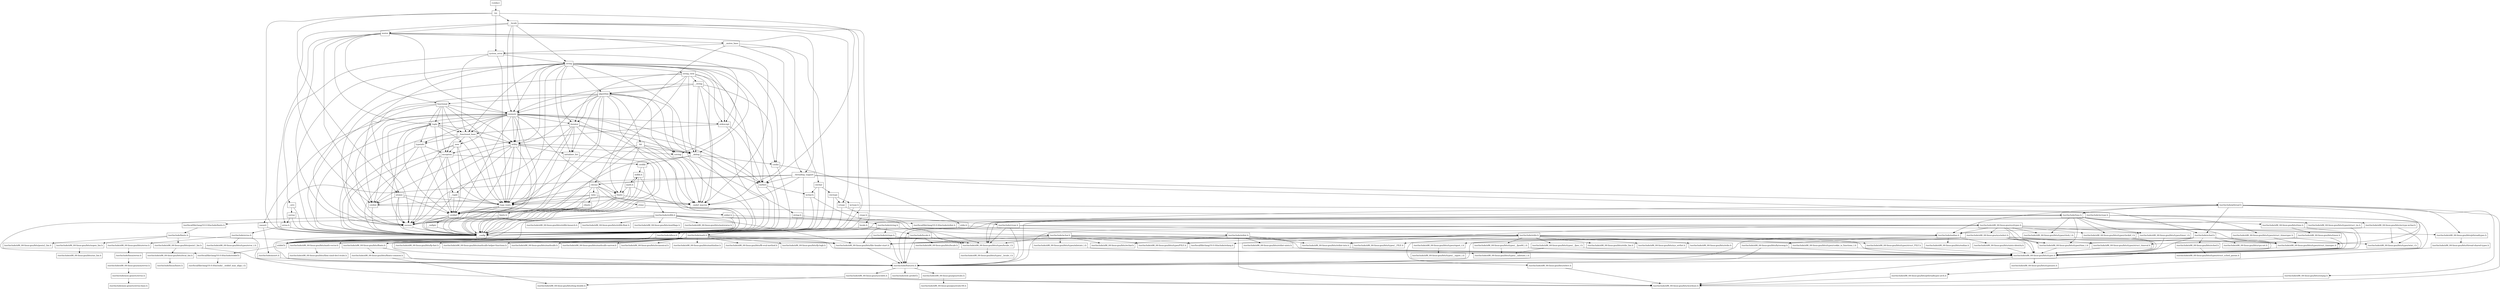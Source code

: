 digraph "dependencies" {
  header_0 [ shape="box", label="\<stdin\>" ];
  header_1 [ shape="box", label="ios" ];
  header_10 [ shape="box", label="/usr/include/pthread.h" ];
  header_100 [ shape="box", label="/usr/include/x86_64-linux-gnu/bits/types/cookie_io_functions_t.h" ];
  header_101 [ shape="box", label="/usr/include/x86_64-linux-gnu/bits/stdio_lim.h" ];
  header_102 [ shape="box", label="/usr/include/x86_64-linux-gnu/bits/sys_errlist.h" ];
  header_103 [ shape="box", label="/usr/include/x86_64-linux-gnu/bits/stdio.h" ];
  header_104 [ shape="box", label="memory" ];
  header_105 [ shape="box", label="typeinfo" ];
  header_106 [ shape="box", label="exception" ];
  header_107 [ shape="box", label="new" ];
  header_108 [ shape="box", label="iterator" ];
  header_109 [ shape="box", label="__functional_base" ];
  header_11 [ shape="box", label="iosfwd" ];
  header_110 [ shape="box", label="tuple" ];
  header_111 [ shape="box", label="stdexcept" ];
  header_112 [ shape="box", label="cassert" ];
  header_113 [ shape="box", label="/usr/include/assert.h" ];
  header_114 [ shape="box", label="atomic" ];
  header_115 [ shape="box", label="functional" ];
  header_116 [ shape="box", label="bit" ];
  header_117 [ shape="box", label="cwchar" ];
  header_118 [ shape="box", label="cwctype" ];
  header_119 [ shape="box", label="cctype" ];
  header_12 [ shape="box", label="wchar.h" ];
  header_120 [ shape="box", label="ctype.h" ];
  header_121 [ shape="box", label="/usr/include/ctype.h" ];
  header_122 [ shape="box", label="wctype.h" ];
  header_123 [ shape="box", label="/usr/include/wctype.h" ];
  header_124 [ shape="box", label="/usr/include/x86_64-linux-gnu/bits/wctype-wchar.h" ];
  header_125 [ shape="box", label="mutex" ];
  header_126 [ shape="box", label="__mutex_base" ];
  header_127 [ shape="box", label="chrono" ];
  header_128 [ shape="box", label="ctime" ];
  header_129 [ shape="box", label="/usr/include/time.h" ];
  header_13 [ shape="box", label="/usr/include/wchar.h" ];
  header_130 [ shape="box", label="/usr/include/x86_64-linux-gnu/bits/time.h" ];
  header_131 [ shape="box", label="/usr/include/x86_64-linux-gnu/bits/timex.h" ];
  header_132 [ shape="box", label="/usr/include/x86_64-linux-gnu/bits/types/struct_tm.h" ];
  header_133 [ shape="box", label="/usr/include/x86_64-linux-gnu/bits/types/struct_itimerspec.h" ];
  header_134 [ shape="box", label="ratio" ];
  header_135 [ shape="box", label="climits" ];
  header_136 [ shape="box", label="limits.h" ];
  header_137 [ shape="box", label="/usr/local/lib/clang/10.0.0/include/limits.h" ];
  header_138 [ shape="box", label="/usr/include/limits.h" ];
  header_139 [ shape="box", label="/usr/include/x86_64-linux-gnu/bits/posix1_lim.h" ];
  header_14 [ shape="box", label="/usr/include/x86_64-linux-gnu/bits/libc-header-start.h" ];
  header_140 [ shape="box", label="/usr/include/x86_64-linux-gnu/bits/local_lim.h" ];
  header_141 [ shape="box", label="/usr/include/linux/limits.h" ];
  header_142 [ shape="box", label="/usr/include/x86_64-linux-gnu/bits/posix2_lim.h" ];
  header_143 [ shape="box", label="/usr/include/x86_64-linux-gnu/bits/xopen_lim.h" ];
  header_144 [ shape="box", label="/usr/include/x86_64-linux-gnu/bits/uio_lim.h" ];
  header_145 [ shape="box", label="system_error" ];
  header_146 [ shape="box", label="__errc" ];
  header_147 [ shape="box", label="cerrno" ];
  header_148 [ shape="box", label="errno.h" ];
  header_149 [ shape="box", label="/usr/include/errno.h" ];
  header_15 [ shape="box", label="/usr/include/x86_64-linux-gnu/bits/floatn.h" ];
  header_150 [ shape="box", label="/usr/include/x86_64-linux-gnu/bits/errno.h" ];
  header_151 [ shape="box", label="/usr/include/linux/errno.h" ];
  header_152 [ shape="box", label="/usr/include/x86_64-linux-gnu/asm/errno.h" ];
  header_153 [ shape="box", label="/usr/include/asm-generic/errno.h" ];
  header_154 [ shape="box", label="/usr/include/asm-generic/errno-base.h" ];
  header_155 [ shape="box", label="/usr/include/x86_64-linux-gnu/bits/types/error_t.h" ];
  header_156 [ shape="box", label="__threading_support" ];
  header_157 [ shape="box", label="/usr/include/sched.h" ];
  header_158 [ shape="box", label="/usr/include/x86_64-linux-gnu/bits/sched.h" ];
  header_159 [ shape="box", label="/usr/include/x86_64-linux-gnu/bits/types/struct_sched_param.h" ];
  header_16 [ shape="box", label="/usr/include/x86_64-linux-gnu/bits/floatn-common.h" ];
  header_160 [ shape="box", label="/usr/include/x86_64-linux-gnu/bits/cpu-set.h" ];
  header_161 [ shape="box", label="/usr/include/x86_64-linux-gnu/bits/setjmp.h" ];
  header_162 [ shape="box", label="locale.h" ];
  header_163 [ shape="box", label="/usr/include/locale.h" ];
  header_164 [ shape="box", label="/usr/include/x86_64-linux-gnu/bits/locale.h" ];
  header_17 [ shape="box", label="stddef.h" ];
  header_18 [ shape="box", label="/usr/local/lib/clang/10.0.0/include/stddef.h" ];
  header_19 [ shape="box", label="/usr/local/lib/clang/10.0.0/include/stdarg.h" ];
  header_2 [ shape="box", label="__config" ];
  header_20 [ shape="box", label="/usr/include/x86_64-linux-gnu/bits/wchar.h" ];
  header_21 [ shape="box", label="/usr/include/x86_64-linux-gnu/bits/types/wint_t.h" ];
  header_22 [ shape="box", label="/usr/include/x86_64-linux-gnu/bits/types/mbstate_t.h" ];
  header_23 [ shape="box", label="/usr/include/x86_64-linux-gnu/bits/types/__mbstate_t.h" ];
  header_24 [ shape="box", label="/usr/include/x86_64-linux-gnu/bits/types/__FILE.h" ];
  header_25 [ shape="box", label="/usr/include/x86_64-linux-gnu/bits/types/FILE.h" ];
  header_26 [ shape="box", label="/usr/include/x86_64-linux-gnu/bits/types/locale_t.h" ];
  header_27 [ shape="box", label="/usr/include/x86_64-linux-gnu/bits/types/__locale_t.h" ];
  header_28 [ shape="box", label="__locale" ];
  header_29 [ shape="box", label="string" ];
  header_3 [ shape="box", label="/usr/include/features.h" ];
  header_30 [ shape="box", label="string_view" ];
  header_31 [ shape="box", label="__string" ];
  header_32 [ shape="box", label="algorithm" ];
  header_33 [ shape="box", label="initializer_list" ];
  header_34 [ shape="box", label="cstddef" ];
  header_35 [ shape="box", label="version" ];
  header_36 [ shape="box", label="/usr/local/lib/clang/10.0.0/include/__stddef_max_align_t.h" ];
  header_37 [ shape="box", label="__nullptr" ];
  header_38 [ shape="box", label="type_traits" ];
  header_39 [ shape="box", label="cstring" ];
  header_4 [ shape="box", label="/usr/include/stdc-predef.h" ];
  header_40 [ shape="box", label="string.h" ];
  header_41 [ shape="box", label="/usr/include/string.h" ];
  header_42 [ shape="box", label="/usr/include/strings.h" ];
  header_43 [ shape="box", label="utility" ];
  header_44 [ shape="box", label="__tuple" ];
  header_45 [ shape="box", label="cstdint" ];
  header_46 [ shape="box", label="stdint.h" ];
  header_47 [ shape="box", label="/usr/local/lib/clang/10.0.0/include/stdint.h" ];
  header_48 [ shape="box", label="/usr/include/stdint.h" ];
  header_49 [ shape="box", label="/usr/include/x86_64-linux-gnu/bits/types.h" ];
  header_5 [ shape="box", label="/usr/include/x86_64-linux-gnu/sys/cdefs.h" ];
  header_50 [ shape="box", label="/usr/include/x86_64-linux-gnu/bits/typesizes.h" ];
  header_51 [ shape="box", label="/usr/include/x86_64-linux-gnu/bits/stdint-intn.h" ];
  header_52 [ shape="box", label="/usr/include/x86_64-linux-gnu/bits/stdint-uintn.h" ];
  header_53 [ shape="box", label="__debug" ];
  header_54 [ shape="box", label="cstdlib" ];
  header_55 [ shape="box", label="stdlib.h" ];
  header_56 [ shape="box", label="/usr/include/stdlib.h" ];
  header_57 [ shape="box", label="/usr/include/x86_64-linux-gnu/bits/waitflags.h" ];
  header_58 [ shape="box", label="/usr/include/x86_64-linux-gnu/bits/waitstatus.h" ];
  header_59 [ shape="box", label="/usr/include/x86_64-linux-gnu/sys/types.h" ];
  header_6 [ shape="box", label="/usr/include/x86_64-linux-gnu/bits/wordsize.h" ];
  header_60 [ shape="box", label="/usr/include/x86_64-linux-gnu/bits/types/clock_t.h" ];
  header_61 [ shape="box", label="/usr/include/x86_64-linux-gnu/bits/types/clockid_t.h" ];
  header_62 [ shape="box", label="/usr/include/x86_64-linux-gnu/bits/types/time_t.h" ];
  header_63 [ shape="box", label="/usr/include/x86_64-linux-gnu/bits/types/timer_t.h" ];
  header_64 [ shape="box", label="/usr/include/endian.h" ];
  header_65 [ shape="box", label="/usr/include/x86_64-linux-gnu/bits/endian.h" ];
  header_66 [ shape="box", label="/usr/include/x86_64-linux-gnu/bits/byteswap.h" ];
  header_67 [ shape="box", label="/usr/include/x86_64-linux-gnu/bits/uintn-identity.h" ];
  header_68 [ shape="box", label="/usr/include/x86_64-linux-gnu/sys/select.h" ];
  header_69 [ shape="box", label="/usr/include/x86_64-linux-gnu/bits/select.h" ];
  header_7 [ shape="box", label="/usr/include/x86_64-linux-gnu/bits/long-double.h" ];
  header_70 [ shape="box", label="/usr/include/x86_64-linux-gnu/bits/types/sigset_t.h" ];
  header_71 [ shape="box", label="/usr/include/x86_64-linux-gnu/bits/types/__sigset_t.h" ];
  header_72 [ shape="box", label="/usr/include/x86_64-linux-gnu/bits/types/struct_timeval.h" ];
  header_73 [ shape="box", label="/usr/include/x86_64-linux-gnu/bits/types/struct_timespec.h" ];
  header_74 [ shape="box", label="/usr/include/x86_64-linux-gnu/bits/pthreadtypes.h" ];
  header_75 [ shape="box", label="/usr/include/x86_64-linux-gnu/bits/thread-shared-types.h" ];
  header_76 [ shape="box", label="/usr/include/x86_64-linux-gnu/bits/pthreadtypes-arch.h" ];
  header_77 [ shape="box", label="/usr/include/alloca.h" ];
  header_78 [ shape="box", label="/usr/include/x86_64-linux-gnu/bits/stdlib-bsearch.h" ];
  header_79 [ shape="box", label="/usr/include/x86_64-linux-gnu/bits/stdlib-float.h" ];
  header_8 [ shape="box", label="/usr/include/x86_64-linux-gnu/gnu/stubs.h" ];
  header_80 [ shape="box", label="math.h" ];
  header_81 [ shape="box", label="/usr/include/math.h" ];
  header_82 [ shape="box", label="/usr/include/x86_64-linux-gnu/bits/math-vector.h" ];
  header_83 [ shape="box", label="/usr/include/x86_64-linux-gnu/bits/libm-simd-decl-stubs.h" ];
  header_84 [ shape="box", label="/usr/include/x86_64-linux-gnu/bits/flt-eval-method.h" ];
  header_85 [ shape="box", label="/usr/include/x86_64-linux-gnu/bits/fp-logb.h" ];
  header_86 [ shape="box", label="/usr/include/x86_64-linux-gnu/bits/fp-fast.h" ];
  header_87 [ shape="box", label="/usr/include/x86_64-linux-gnu/bits/mathcalls-helper-functions.h" ];
  header_88 [ shape="box", label="/usr/include/x86_64-linux-gnu/bits/mathcalls.h" ];
  header_89 [ shape="box", label="/usr/include/x86_64-linux-gnu/bits/mathcalls-narrow.h" ];
  header_9 [ shape="box", label="/usr/include/x86_64-linux-gnu/gnu/stubs-64.h" ];
  header_90 [ shape="box", label="/usr/include/x86_64-linux-gnu/bits/iscanonical.h" ];
  header_91 [ shape="box", label="/usr/include/x86_64-linux-gnu/bits/mathinline.h" ];
  header_92 [ shape="box", label="limits" ];
  header_93 [ shape="box", label="__undef_macros" ];
  header_94 [ shape="box", label="cstdio" ];
  header_95 [ shape="box", label="stdio.h" ];
  header_96 [ shape="box", label="/usr/include/stdio.h" ];
  header_97 [ shape="box", label="/usr/include/x86_64-linux-gnu/bits/types/__fpos_t.h" ];
  header_98 [ shape="box", label="/usr/include/x86_64-linux-gnu/bits/types/__fpos64_t.h" ];
  header_99 [ shape="box", label="/usr/include/x86_64-linux-gnu/bits/types/struct_FILE.h" ];
  header_118 -> header_2;
  header_118 -> header_122;
  header_118 -> header_119;
  header_119 -> header_2;
  header_119 -> header_120;
  header_61 -> header_49;
  header_60 -> header_49;
  header_63 -> header_49;
  header_62 -> header_49;
  header_64 -> header_65;
  header_64 -> header_3;
  header_64 -> header_67;
  header_64 -> header_66;
  header_67 -> header_49;
  header_66 -> header_3;
  header_66 -> header_49;
  header_69 -> header_6;
  header_68 -> header_72;
  header_68 -> header_73;
  header_68 -> header_70;
  header_68 -> header_62;
  header_68 -> header_3;
  header_68 -> header_69;
  header_68 -> header_49;
  header_161 -> header_6;
  header_114 -> header_34;
  header_114 -> header_35;
  header_114 -> header_2;
  header_114 -> header_45;
  header_114 -> header_38;
  header_115 -> header_43;
  header_115 -> header_38;
  header_115 -> header_35;
  header_115 -> header_2;
  header_115 -> header_105;
  header_115 -> header_104;
  header_115 -> header_109;
  header_115 -> header_106;
  header_115 -> header_110;
  header_163 -> header_26;
  header_163 -> header_17;
  header_163 -> header_3;
  header_163 -> header_164;
  header_72 -> header_49;
  header_73 -> header_49;
  header_70 -> header_71;
  header_76 -> header_6;
  header_77 -> header_17;
  header_77 -> header_3;
  header_74 -> header_75;
  header_75 -> header_76;
  header_116 -> header_35;
  header_116 -> header_38;
  header_116 -> header_53;
  header_116 -> header_2;
  header_116 -> header_92;
  header_116 -> header_93;
  header_117 -> header_2;
  header_117 -> header_12;
  header_117 -> header_118;
  header_112 -> header_2;
  header_112 -> header_113;
  header_113 -> header_3;
  header_110 -> header_43;
  header_110 -> header_38;
  header_110 -> header_34;
  header_110 -> header_35;
  header_110 -> header_44;
  header_110 -> header_109;
  header_110 -> header_2;
  header_111 -> header_106;
  header_111 -> header_2;
  header_111 -> header_11;
  header_47 -> header_48;
  header_46 -> header_47;
  header_46 -> header_2;
  header_45 -> header_46;
  header_45 -> header_2;
  header_44 -> header_34;
  header_44 -> header_2;
  header_44 -> header_38;
  header_43 -> header_53;
  header_43 -> header_38;
  header_43 -> header_39;
  header_43 -> header_34;
  header_43 -> header_35;
  header_43 -> header_33;
  header_43 -> header_45;
  header_43 -> header_44;
  header_43 -> header_2;
  header_42 -> header_26;
  header_42 -> header_17;
  header_42 -> header_3;
  header_41 -> header_14;
  header_41 -> header_17;
  header_41 -> header_42;
  header_41 -> header_26;
  header_40 -> header_2;
  header_40 -> header_41;
  header_105 -> header_34;
  header_105 -> header_106;
  header_105 -> header_2;
  header_105 -> header_45;
  header_104 -> header_109;
  header_104 -> header_11;
  header_104 -> header_38;
  header_104 -> header_39;
  header_104 -> header_112;
  header_104 -> header_34;
  header_104 -> header_35;
  header_104 -> header_45;
  header_104 -> header_2;
  header_104 -> header_108;
  header_104 -> header_105;
  header_104 -> header_43;
  header_104 -> header_107;
  header_104 -> header_93;
  header_104 -> header_110;
  header_104 -> header_114;
  header_104 -> header_92;
  header_104 -> header_111;
  header_107 -> header_35;
  header_107 -> header_34;
  header_107 -> header_106;
  header_107 -> header_2;
  header_107 -> header_38;
  header_106 -> header_54;
  header_106 -> header_34;
  header_106 -> header_35;
  header_106 -> header_2;
  header_106 -> header_38;
  header_100 -> header_49;
  header_49 -> header_6;
  header_49 -> header_50;
  header_49 -> header_3;
  header_48 -> header_14;
  header_48 -> header_51;
  header_48 -> header_52;
  header_48 -> header_20;
  header_48 -> header_6;
  header_48 -> header_49;
  header_5 -> header_6;
  header_5 -> header_7;
  header_2 -> header_3;
  header_3 -> header_4;
  header_3 -> header_5;
  header_3 -> header_8;
  header_0 -> header_1;
  header_1 -> header_145;
  header_1 -> header_114;
  header_1 -> header_2;
  header_1 -> header_11;
  header_1 -> header_28;
  header_8 -> header_9;
  header_59 -> header_17;
  header_59 -> header_51;
  header_59 -> header_61;
  header_59 -> header_60;
  header_59 -> header_63;
  header_59 -> header_62;
  header_59 -> header_3;
  header_59 -> header_74;
  header_59 -> header_68;
  header_59 -> header_49;
  header_59 -> header_64;
  header_51 -> header_49;
  header_52 -> header_49;
  header_53 -> header_94;
  header_53 -> header_54;
  header_53 -> header_34;
  header_53 -> header_2;
  header_53 -> header_11;
  header_54 -> header_2;
  header_54 -> header_55;
  header_55 -> header_80;
  header_55 -> header_2;
  header_55 -> header_56;
  header_56 -> header_14;
  header_56 -> header_58;
  header_56 -> header_17;
  header_56 -> header_15;
  header_56 -> header_26;
  header_56 -> header_57;
  header_56 -> header_77;
  header_56 -> header_59;
  header_56 -> header_79;
  header_56 -> header_78;
  header_130 -> header_131;
  header_130 -> header_49;
  header_131 -> header_72;
  header_131 -> header_49;
  header_132 -> header_49;
  header_133 -> header_73;
  header_133 -> header_49;
  header_134 -> header_45;
  header_134 -> header_2;
  header_134 -> header_135;
  header_134 -> header_38;
  header_134 -> header_93;
  header_135 -> header_2;
  header_135 -> header_136;
  header_136 -> header_2;
  header_136 -> header_137;
  header_137 -> header_138;
  header_138 -> header_14;
  header_138 -> header_139;
  header_138 -> header_143;
  header_138 -> header_142;
  header_139 -> header_6;
  header_139 -> header_140;
  header_29 -> header_43;
  header_29 -> header_53;
  header_29 -> header_11;
  header_29 -> header_38;
  header_29 -> header_39;
  header_29 -> header_35;
  header_29 -> header_32;
  header_29 -> header_33;
  header_29 -> header_30;
  header_29 -> header_45;
  header_29 -> header_2;
  header_29 -> header_108;
  header_29 -> header_93;
  header_29 -> header_104;
  header_29 -> header_94;
  header_29 -> header_117;
  header_29 -> header_109;
  header_29 -> header_111;
  header_28 -> header_29;
  header_28 -> header_119;
  header_28 -> header_45;
  header_28 -> header_125;
  header_28 -> header_43;
  header_28 -> header_104;
  header_28 -> header_2;
  header_28 -> header_162;
  header_26 -> header_27;
  header_22 -> header_23;
  header_127 -> header_38;
  header_127 -> header_35;
  header_127 -> header_134;
  header_127 -> header_2;
  header_127 -> header_93;
  header_127 -> header_92;
  header_127 -> header_128;
  header_126 -> header_127;
  header_126 -> header_145;
  header_126 -> header_156;
  header_126 -> header_2;
  header_126 -> header_93;
  header_125 -> header_156;
  header_125 -> header_35;
  header_125 -> header_126;
  header_125 -> header_45;
  header_125 -> header_2;
  header_125 -> header_104;
  header_125 -> header_115;
  header_125 -> header_110;
  header_125 -> header_93;
  header_124 -> header_21;
  header_124 -> header_64;
  header_124 -> header_49;
  header_123 -> header_26;
  header_123 -> header_124;
  header_123 -> header_21;
  header_123 -> header_3;
  header_123 -> header_49;
  header_122 -> header_123;
  header_122 -> header_2;
  header_121 -> header_26;
  header_121 -> header_3;
  header_121 -> header_49;
  header_121 -> header_64;
  header_120 -> header_2;
  header_120 -> header_121;
  header_129 -> header_61;
  header_129 -> header_17;
  header_129 -> header_73;
  header_129 -> header_26;
  header_129 -> header_63;
  header_129 -> header_130;
  header_129 -> header_60;
  header_129 -> header_132;
  header_129 -> header_62;
  header_129 -> header_3;
  header_129 -> header_133;
  header_128 -> header_2;
  header_128 -> header_129;
  header_38 -> header_34;
  header_38 -> header_35;
  header_38 -> header_2;
  header_39 -> header_2;
  header_39 -> header_40;
  header_37 -> header_2;
  header_34 -> header_18;
  header_34 -> header_35;
  header_34 -> header_2;
  header_34 -> header_37;
  header_35 -> header_2;
  header_32 -> header_53;
  header_32 -> header_2;
  header_32 -> header_38;
  header_32 -> header_39;
  header_32 -> header_34;
  header_32 -> header_35;
  header_32 -> header_33;
  header_32 -> header_43;
  header_32 -> header_108;
  header_32 -> header_116;
  header_32 -> header_104;
  header_32 -> header_115;
  header_32 -> header_93;
  header_33 -> header_34;
  header_33 -> header_2;
  header_30 -> header_53;
  header_30 -> header_35;
  header_30 -> header_32;
  header_30 -> header_31;
  header_30 -> header_2;
  header_30 -> header_108;
  header_30 -> header_93;
  header_30 -> header_92;
  header_30 -> header_111;
  header_31 -> header_53;
  header_31 -> header_32;
  header_31 -> header_2;
  header_31 -> header_94;
  header_31 -> header_104;
  header_31 -> header_93;
  header_152 -> header_153;
  header_153 -> header_154;
  header_150 -> header_151;
  header_151 -> header_152;
  header_156 -> header_10;
  header_156 -> header_11;
  header_156 -> header_148;
  header_156 -> header_127;
  header_156 -> header_2;
  header_156 -> header_93;
  header_156 -> header_157;
  header_157 -> header_17;
  header_157 -> header_158;
  header_157 -> header_73;
  header_157 -> header_62;
  header_157 -> header_3;
  header_157 -> header_160;
  header_157 -> header_49;
  header_158 -> header_159;
  header_109 -> header_38;
  header_109 -> header_43;
  header_109 -> header_105;
  header_109 -> header_2;
  header_109 -> header_107;
  header_109 -> header_106;
  header_108 -> header_53;
  header_108 -> header_11;
  header_108 -> header_38;
  header_108 -> header_34;
  header_108 -> header_35;
  header_108 -> header_33;
  header_108 -> header_109;
  header_108 -> header_2;
  header_82 -> header_83;
  header_81 -> header_14;
  header_81 -> header_15;
  header_81 -> header_90;
  header_81 -> header_91;
  header_81 -> header_89;
  header_81 -> header_88;
  header_81 -> header_49;
  header_81 -> header_82;
  header_81 -> header_87;
  header_81 -> header_86;
  header_81 -> header_85;
  header_81 -> header_84;
  header_80 -> header_92;
  header_80 -> header_81;
  header_80 -> header_2;
  header_80 -> header_55;
  header_80 -> header_38;
  header_140 -> header_141;
  header_143 -> header_144;
  header_145 -> header_29;
  header_145 -> header_111;
  header_145 -> header_109;
  header_145 -> header_38;
  header_145 -> header_146;
  header_147 -> header_148;
  header_147 -> header_2;
  header_146 -> header_2;
  header_146 -> header_147;
  header_149 -> header_150;
  header_149 -> header_3;
  header_149 -> header_155;
  header_148 -> header_149;
  header_148 -> header_2;
  header_14 -> header_3;
  header_15 -> header_16;
  header_15 -> header_3;
  header_16 -> header_7;
  header_16 -> header_3;
  header_17 -> header_18;
  header_10 -> header_157;
  header_10 -> header_6;
  header_10 -> header_73;
  header_10 -> header_3;
  header_10 -> header_74;
  header_10 -> header_161;
  header_10 -> header_129;
  header_10 -> header_64;
  header_11 -> header_2;
  header_11 -> header_12;
  header_12 -> header_2;
  header_12 -> header_13;
  header_13 -> header_14;
  header_13 -> header_15;
  header_13 -> header_17;
  header_13 -> header_25;
  header_13 -> header_24;
  header_13 -> header_26;
  header_13 -> header_21;
  header_13 -> header_19;
  header_13 -> header_20;
  header_13 -> header_22;
  header_18 -> header_36;
  header_98 -> header_23;
  header_98 -> header_49;
  header_99 -> header_49;
  header_94 -> header_95;
  header_94 -> header_2;
  header_95 -> header_96;
  header_95 -> header_2;
  header_96 -> header_14;
  header_96 -> header_17;
  header_96 -> header_25;
  header_96 -> header_24;
  header_96 -> header_19;
  header_96 -> header_103;
  header_96 -> header_98;
  header_96 -> header_99;
  header_96 -> header_97;
  header_96 -> header_101;
  header_96 -> header_100;
  header_96 -> header_49;
  header_96 -> header_102;
  header_97 -> header_23;
  header_97 -> header_49;
  header_92 -> header_35;
  header_92 -> header_2;
  header_92 -> header_38;
  header_92 -> header_93;
  header_162 -> header_163;
  header_162 -> header_2;
}